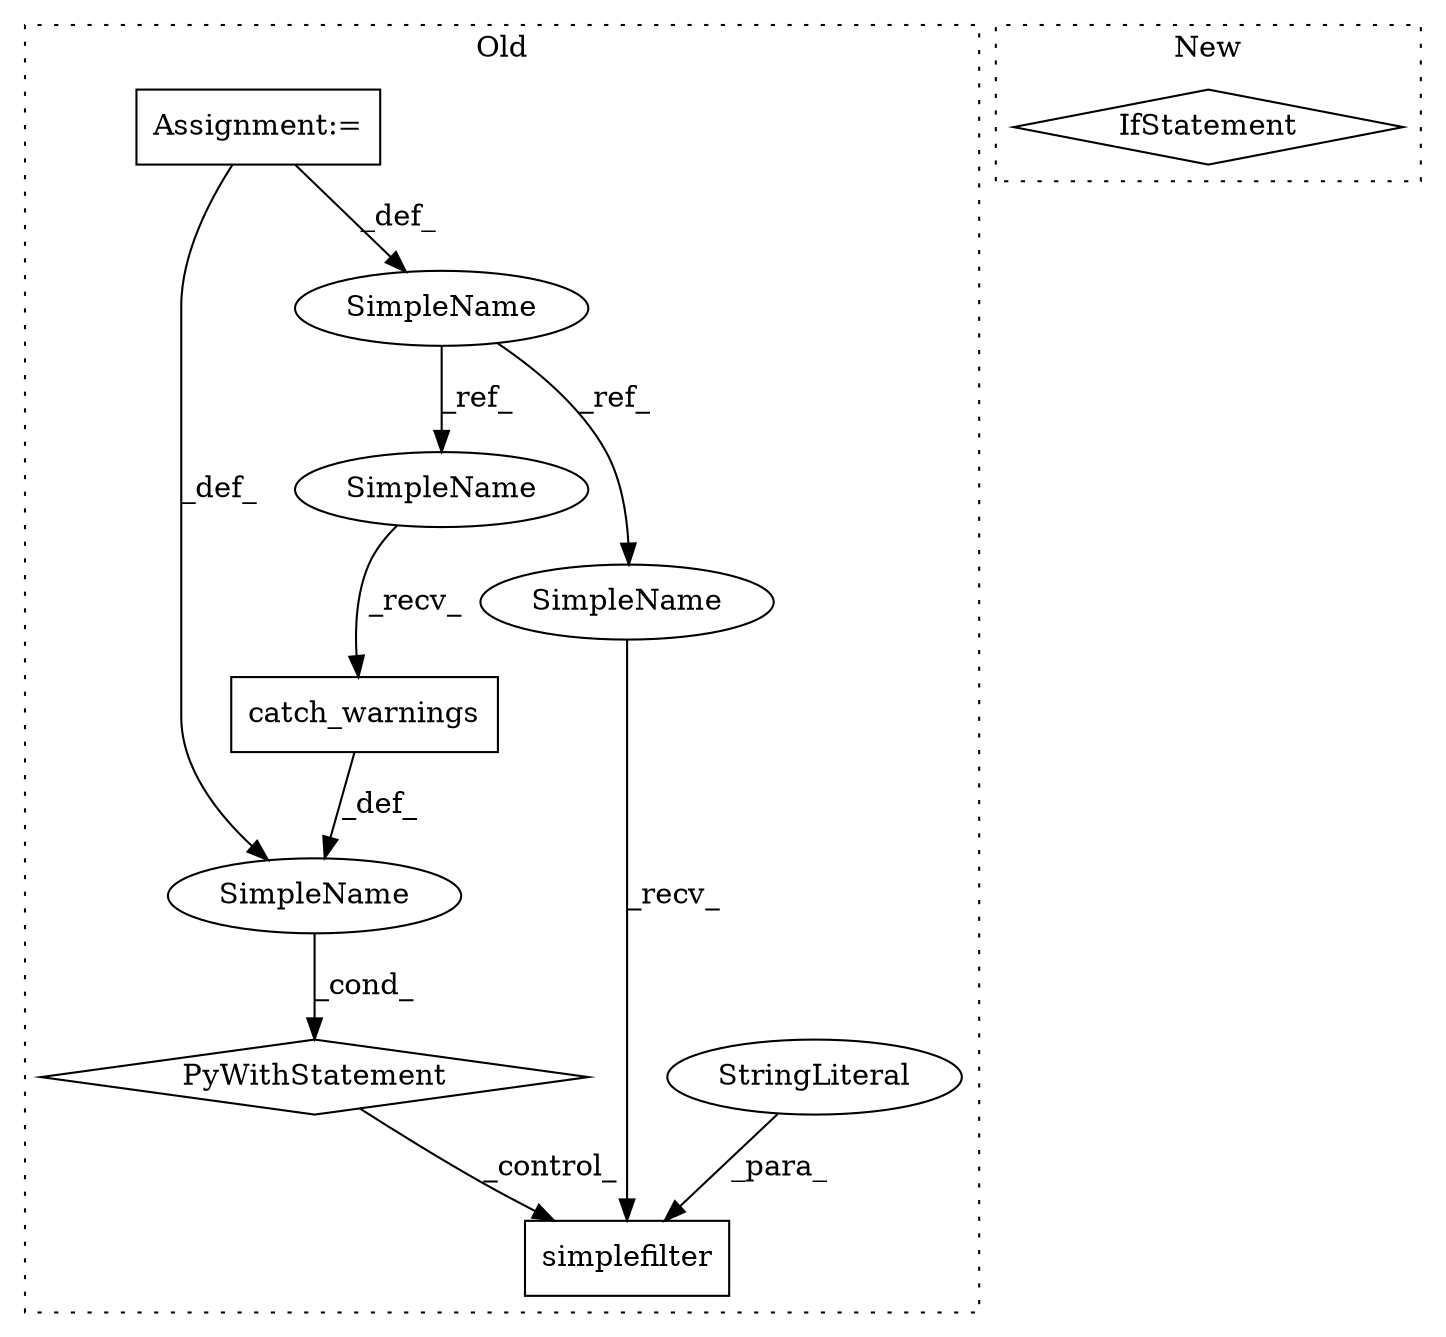 digraph G {
subgraph cluster0 {
1 [label="simplefilter" a="32" s="10092,10113" l="13,1" shape="box"];
3 [label="StringLiteral" a="45" s="10105" l="8" shape="ellipse"];
4 [label="catch_warnings" a="32" s="10057" l="16" shape="box"];
5 [label="SimpleName" a="42" s="" l="" shape="ellipse"];
6 [label="PyWithStatement" a="104" s="10038,10073" l="10,2" shape="diamond"];
7 [label="SimpleName" a="42" s="9725" l="8" shape="ellipse"];
8 [label="Assignment:=" a="7" s="9725" l="8" shape="box"];
9 [label="SimpleName" a="42" s="10083" l="8" shape="ellipse"];
10 [label="SimpleName" a="42" s="10048" l="8" shape="ellipse"];
label = "Old";
style="dotted";
}
subgraph cluster1 {
2 [label="IfStatement" a="25" s="11251,11347" l="10,2" shape="diamond"];
label = "New";
style="dotted";
}
3 -> 1 [label="_para_"];
4 -> 5 [label="_def_"];
5 -> 6 [label="_cond_"];
6 -> 1 [label="_control_"];
7 -> 9 [label="_ref_"];
7 -> 10 [label="_ref_"];
8 -> 5 [label="_def_"];
8 -> 7 [label="_def_"];
9 -> 1 [label="_recv_"];
10 -> 4 [label="_recv_"];
}